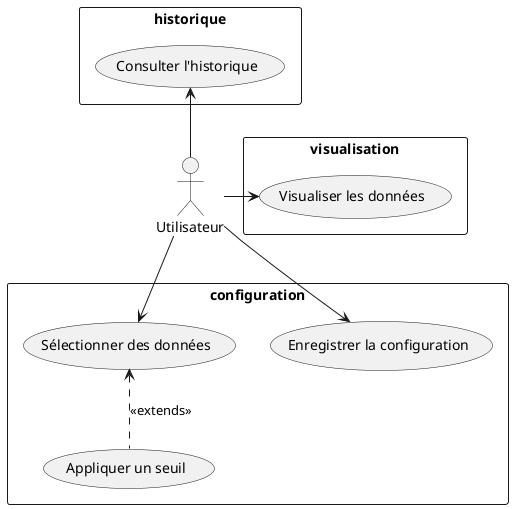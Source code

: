 @startuml uc

actor Utilisateur as u

rectangle configuration {
    (Sélectionner des données) as (select)
    
    u -> (select)
    (select) <.. (Appliquer un seuil) : <<extends>>

    u --> (Enregistrer la configuration)
}

rectangle visualisation {

    u -> (Visualiser les données)

}

rectangle historique {
    (Consulter l'historique) <-- u
}

@enduml